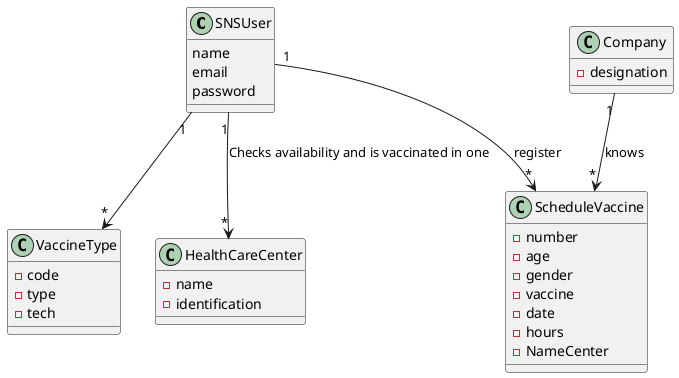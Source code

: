 @startuml
'https://plantuml.com/class-diagram

class SNSUser
class Company
class ScheduleVaccine
class VaccineType
class HealthCareCenter





class Company {
-designation
}

class SNSUser {
name
email
password
}

class ScheduleVaccine{
-number
-age
-gender
-vaccine
-date
-hours
-NameCenter
}

class HealthCareCenter{
- name
- identification

}

class VaccineType{
-code
-type
-tech

}


SNSUser "1" --> "*" ScheduleVaccine:register
Company "1" --> "*" ScheduleVaccine:knows
SNSUser "1" --> "*" HealthCareCenter: Checks availability and is vaccinated in one
SNSUser "1" --> "*" VaccineType

@enduml